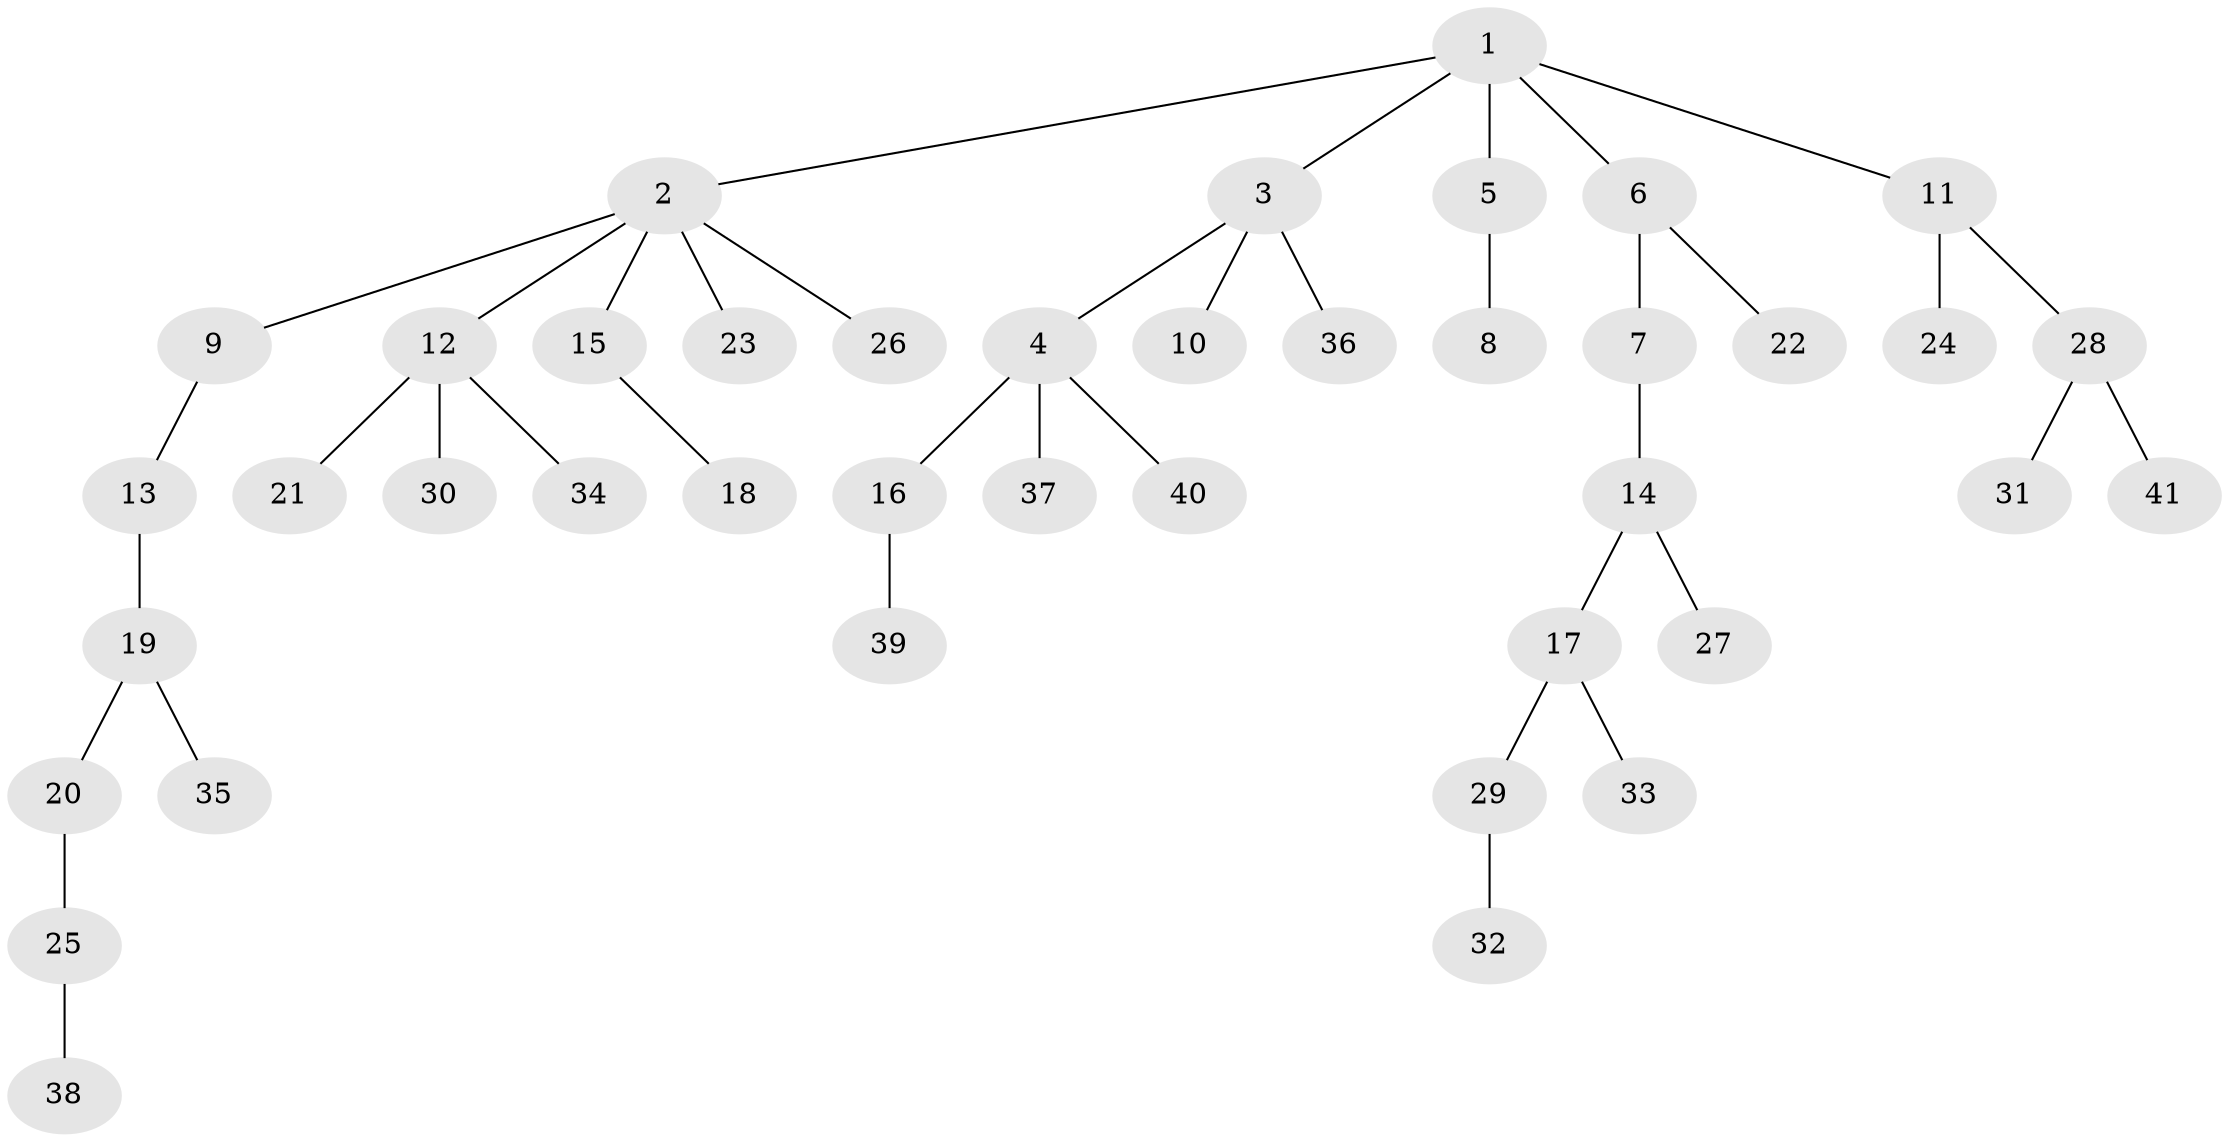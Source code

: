 // original degree distribution, {5: 0.04477611940298507, 6: 0.029850746268656716, 2: 0.22388059701492538, 4: 0.05970149253731343, 3: 0.11940298507462686, 1: 0.5223880597014925}
// Generated by graph-tools (version 1.1) at 2025/51/03/04/25 22:51:35]
// undirected, 41 vertices, 40 edges
graph export_dot {
  node [color=gray90,style=filled];
  1;
  2;
  3;
  4;
  5;
  6;
  7;
  8;
  9;
  10;
  11;
  12;
  13;
  14;
  15;
  16;
  17;
  18;
  19;
  20;
  21;
  22;
  23;
  24;
  25;
  26;
  27;
  28;
  29;
  30;
  31;
  32;
  33;
  34;
  35;
  36;
  37;
  38;
  39;
  40;
  41;
  1 -- 2 [weight=1.0];
  1 -- 3 [weight=1.0];
  1 -- 5 [weight=1.0];
  1 -- 6 [weight=1.0];
  1 -- 11 [weight=1.0];
  2 -- 9 [weight=1.0];
  2 -- 12 [weight=1.0];
  2 -- 15 [weight=1.0];
  2 -- 23 [weight=1.0];
  2 -- 26 [weight=1.0];
  3 -- 4 [weight=1.0];
  3 -- 10 [weight=1.0];
  3 -- 36 [weight=1.0];
  4 -- 16 [weight=1.0];
  4 -- 37 [weight=1.0];
  4 -- 40 [weight=2.0];
  5 -- 8 [weight=1.0];
  6 -- 7 [weight=1.0];
  6 -- 22 [weight=1.0];
  7 -- 14 [weight=1.0];
  9 -- 13 [weight=1.0];
  11 -- 24 [weight=1.0];
  11 -- 28 [weight=1.0];
  12 -- 21 [weight=1.0];
  12 -- 30 [weight=1.0];
  12 -- 34 [weight=1.0];
  13 -- 19 [weight=1.0];
  14 -- 17 [weight=1.0];
  14 -- 27 [weight=1.0];
  15 -- 18 [weight=1.0];
  16 -- 39 [weight=1.0];
  17 -- 29 [weight=1.0];
  17 -- 33 [weight=1.0];
  19 -- 20 [weight=1.0];
  19 -- 35 [weight=1.0];
  20 -- 25 [weight=1.0];
  25 -- 38 [weight=1.0];
  28 -- 31 [weight=1.0];
  28 -- 41 [weight=1.0];
  29 -- 32 [weight=1.0];
}
